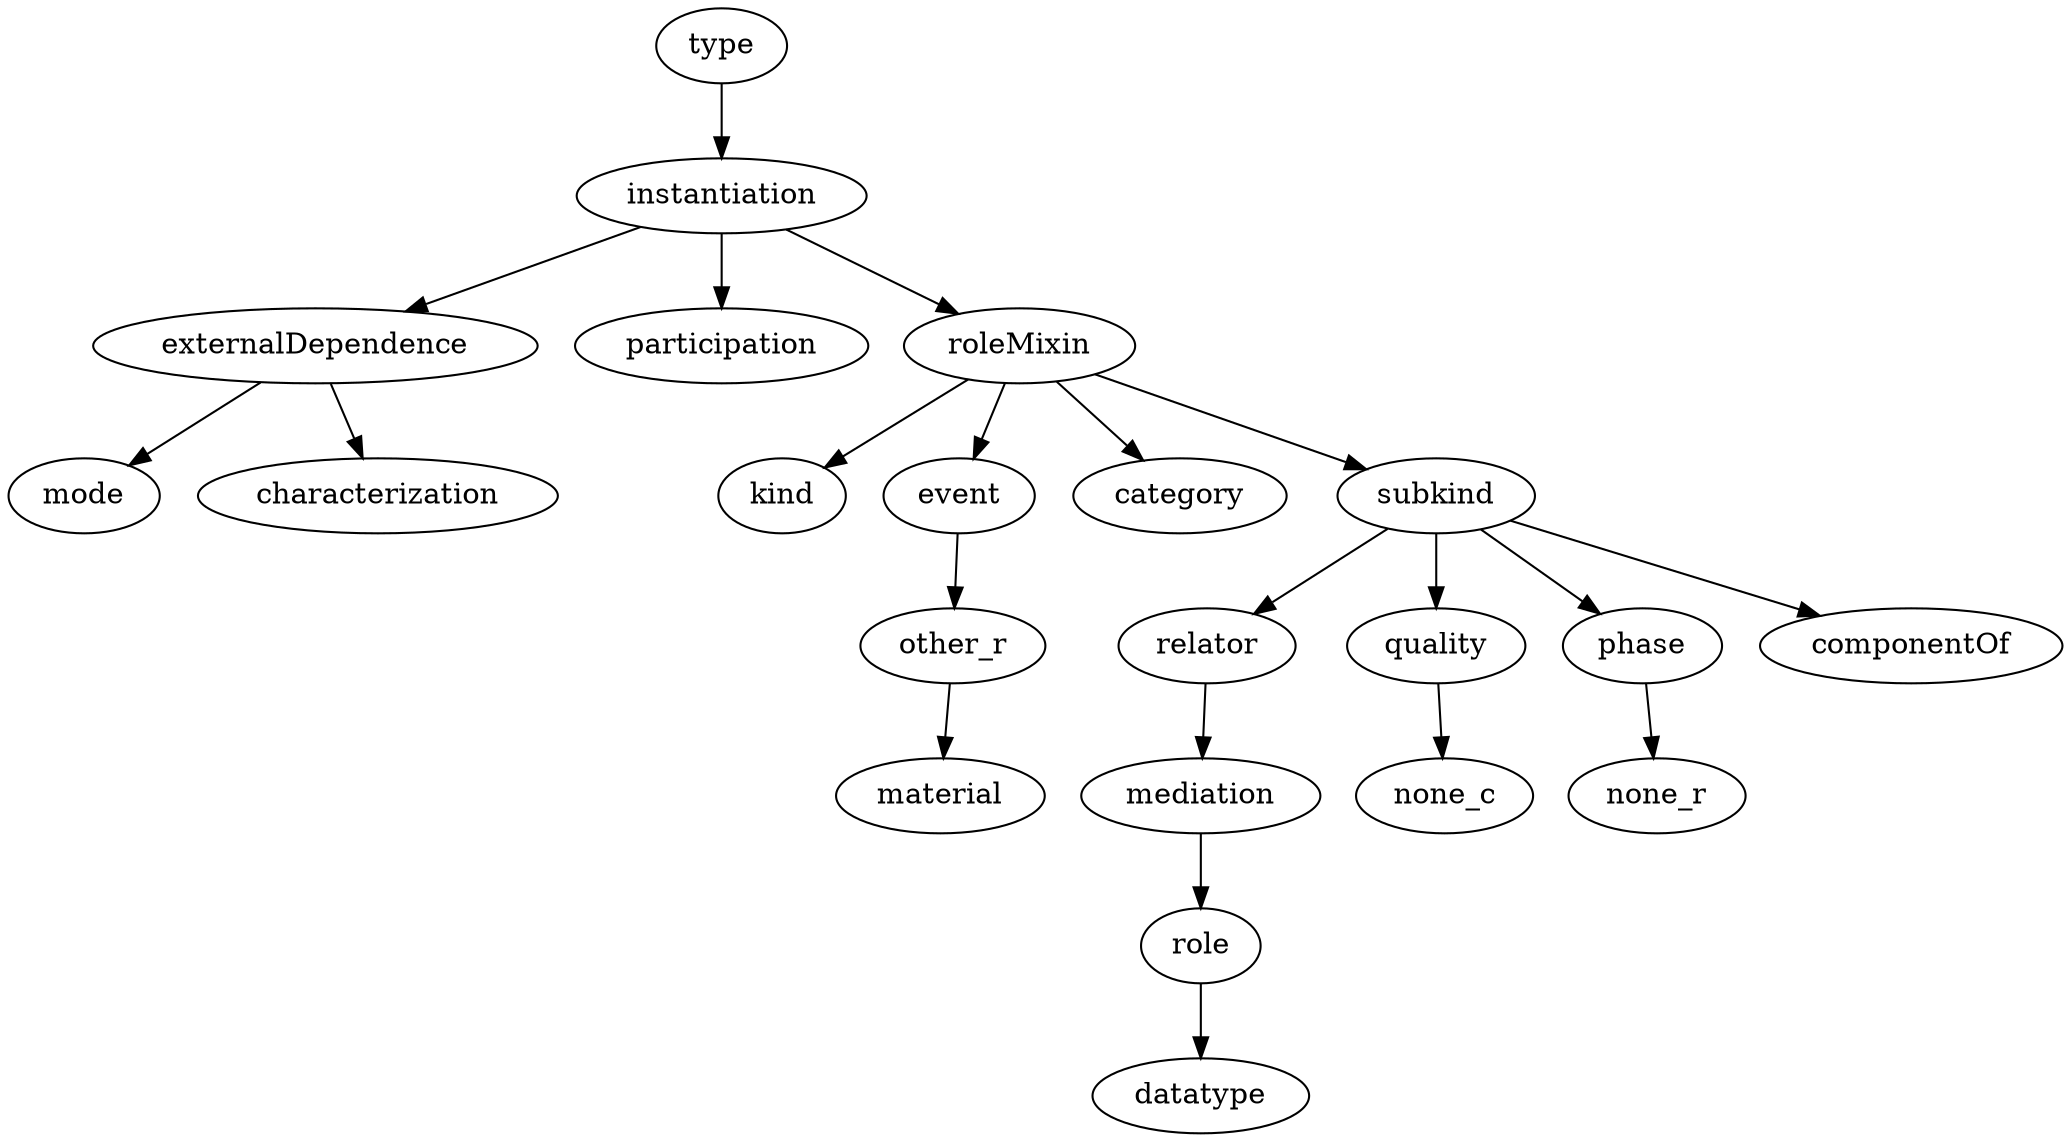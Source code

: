 strict digraph  {
type;
instantiation;
externalDependence;
participation;
roleMixin;
mode;
characterization;
kind;
event;
category;
subkind;
relator;
quality;
phase;
componentOf;
mediation;
role;
datatype;
none_r;
none_c;
other_r;
material;
type -> instantiation;
instantiation -> externalDependence;
instantiation -> participation;
instantiation -> roleMixin;
externalDependence -> mode;
externalDependence -> characterization;
roleMixin -> kind;
roleMixin -> event;
roleMixin -> category;
roleMixin -> subkind;
event -> other_r;
subkind -> relator;
subkind -> quality;
subkind -> phase;
subkind -> componentOf;
relator -> mediation;
quality -> none_c;
phase -> none_r;
mediation -> role;
role -> datatype;
other_r -> material;
}
